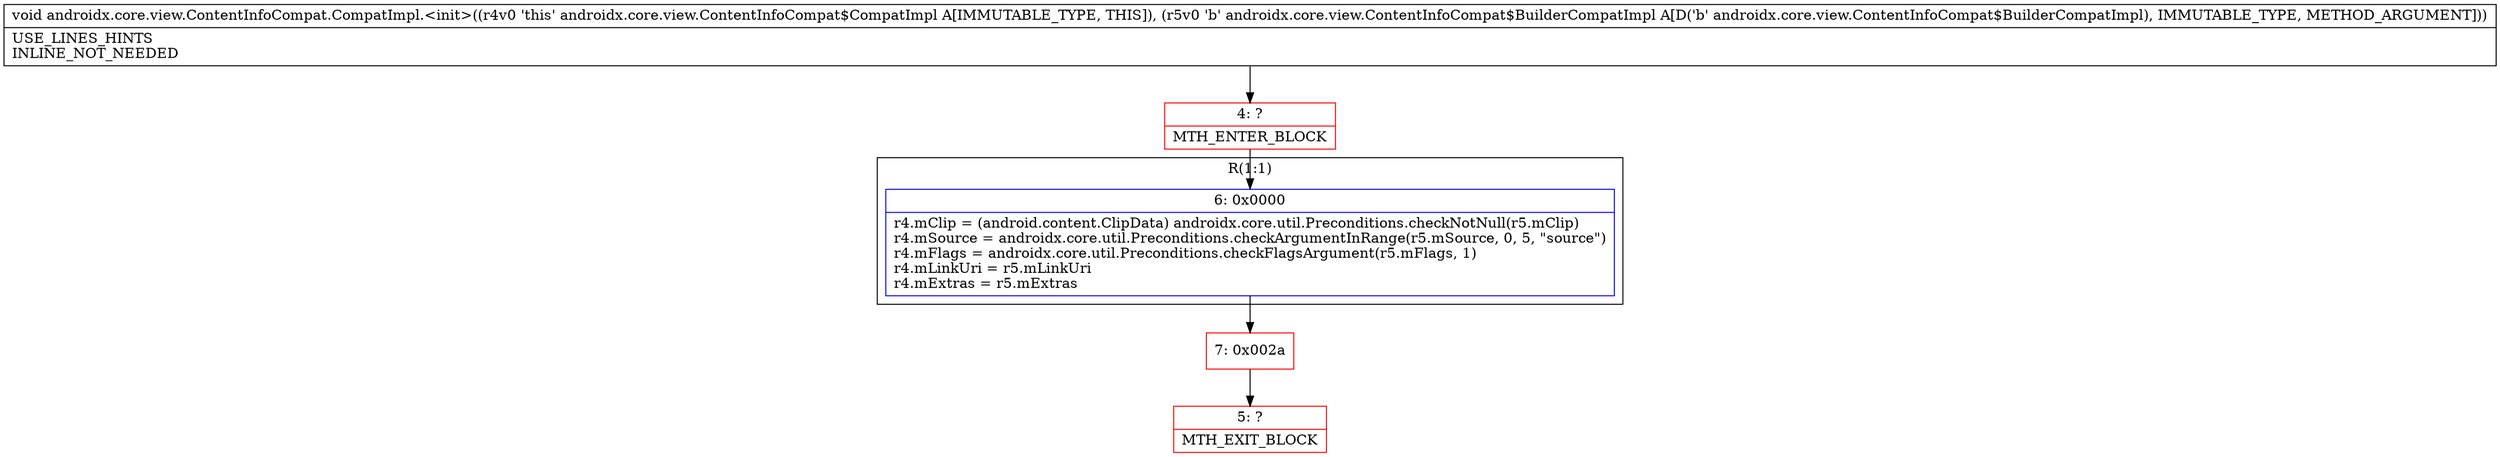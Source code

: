 digraph "CFG forandroidx.core.view.ContentInfoCompat.CompatImpl.\<init\>(Landroidx\/core\/view\/ContentInfoCompat$BuilderCompatImpl;)V" {
subgraph cluster_Region_1528488190 {
label = "R(1:1)";
node [shape=record,color=blue];
Node_6 [shape=record,label="{6\:\ 0x0000|r4.mClip = (android.content.ClipData) androidx.core.util.Preconditions.checkNotNull(r5.mClip)\lr4.mSource = androidx.core.util.Preconditions.checkArgumentInRange(r5.mSource, 0, 5, \"source\")\lr4.mFlags = androidx.core.util.Preconditions.checkFlagsArgument(r5.mFlags, 1)\lr4.mLinkUri = r5.mLinkUri\lr4.mExtras = r5.mExtras\l}"];
}
Node_4 [shape=record,color=red,label="{4\:\ ?|MTH_ENTER_BLOCK\l}"];
Node_7 [shape=record,color=red,label="{7\:\ 0x002a}"];
Node_5 [shape=record,color=red,label="{5\:\ ?|MTH_EXIT_BLOCK\l}"];
MethodNode[shape=record,label="{void androidx.core.view.ContentInfoCompat.CompatImpl.\<init\>((r4v0 'this' androidx.core.view.ContentInfoCompat$CompatImpl A[IMMUTABLE_TYPE, THIS]), (r5v0 'b' androidx.core.view.ContentInfoCompat$BuilderCompatImpl A[D('b' androidx.core.view.ContentInfoCompat$BuilderCompatImpl), IMMUTABLE_TYPE, METHOD_ARGUMENT]))  | USE_LINES_HINTS\lINLINE_NOT_NEEDED\l}"];
MethodNode -> Node_4;Node_6 -> Node_7;
Node_4 -> Node_6;
Node_7 -> Node_5;
}

